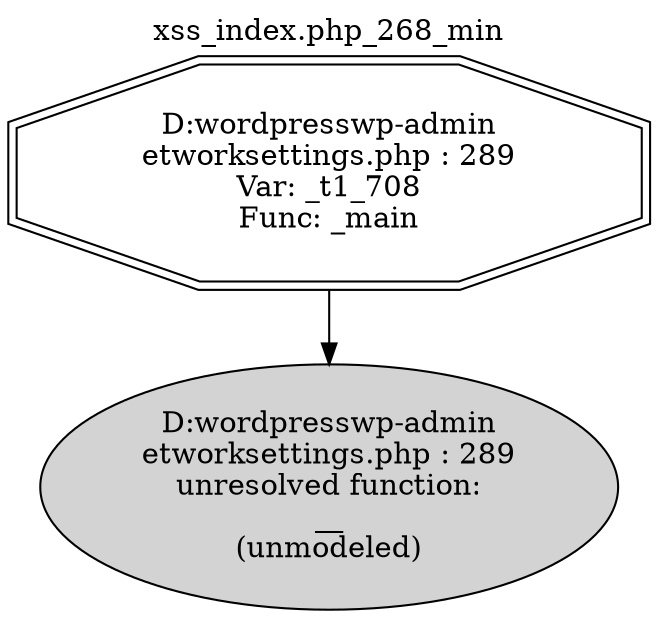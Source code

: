 digraph cfg {
  label="xss_index.php_268_min";
  labelloc=t;
  n1 [shape=doubleoctagon, label="D:\wordpress\wp-admin\network\settings.php : 289\nVar: _t1_708\nFunc: _main\n"];
  n2 [shape=ellipse, label="D:\wordpress\wp-admin\network\settings.php : 289\nunresolved function:\n__\n(unmodeled)\n",style=filled];
  n1 -> n2;
}
